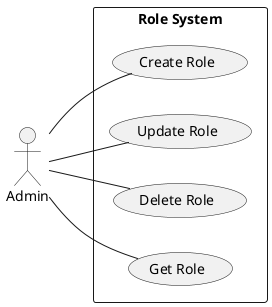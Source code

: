 @startuml RoleSubSystem

left to right direction
skinparam packageStyle rectangle

actor Admin

rectangle "Role System" {
    Admin -- (Create Role)
    Admin -- (Update Role)
    Admin -- (Delete Role)
    Admin -- (Get Role)
}

@enduml